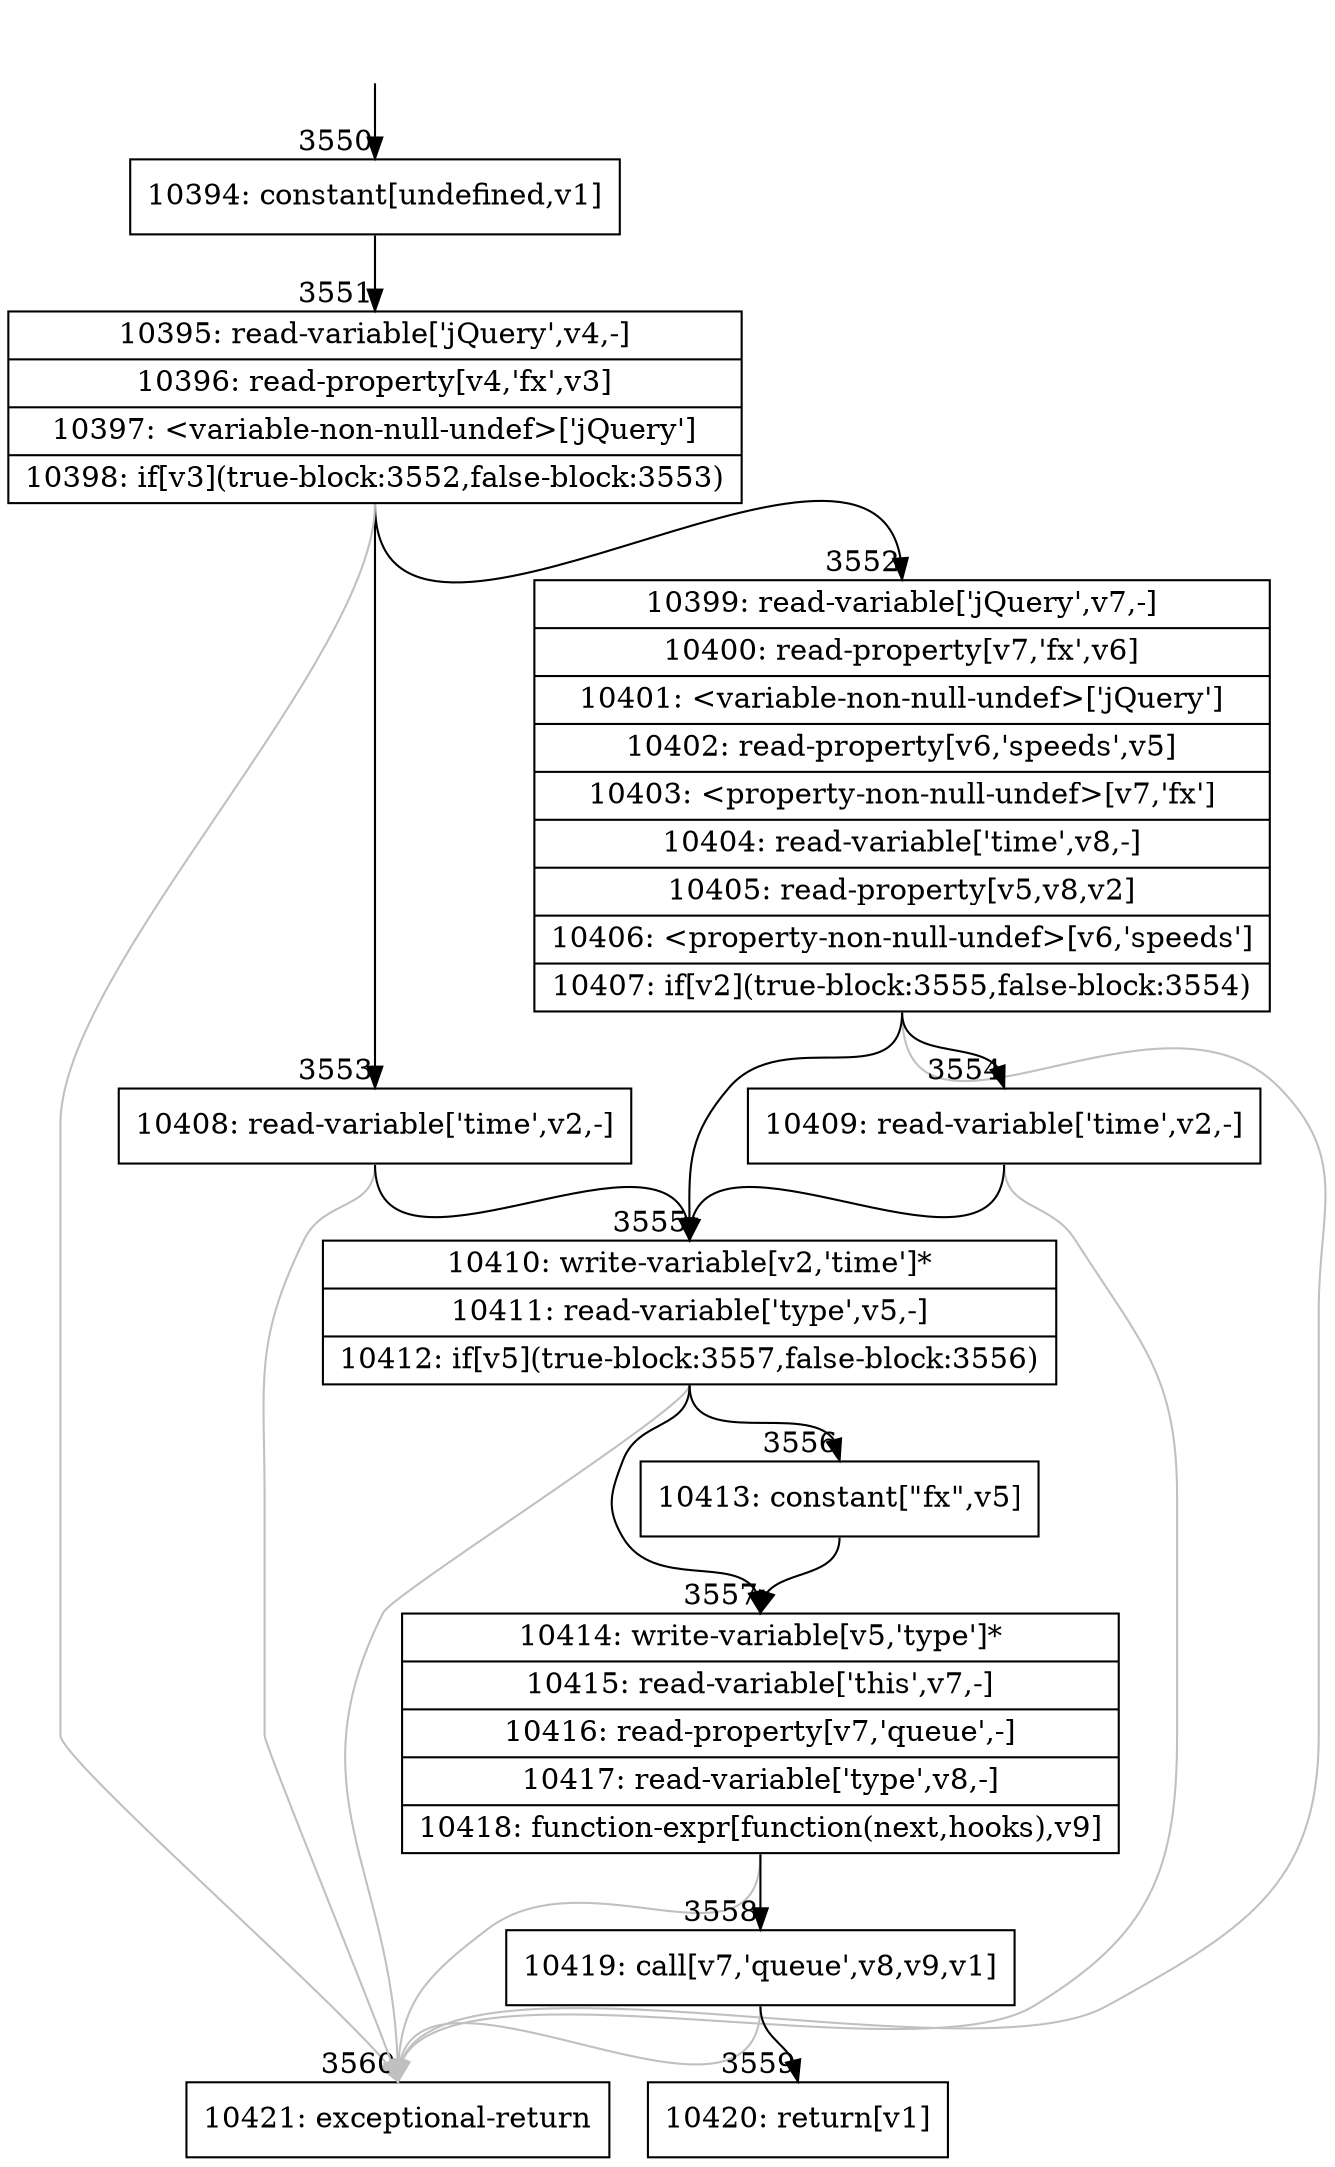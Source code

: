 digraph {
rankdir="TD"
BB_entry236[shape=none,label=""];
BB_entry236 -> BB3550 [tailport=s, headport=n, headlabel="    3550"]
BB3550 [shape=record label="{10394: constant[undefined,v1]}" ] 
BB3550 -> BB3551 [tailport=s, headport=n, headlabel="      3551"]
BB3551 [shape=record label="{10395: read-variable['jQuery',v4,-]|10396: read-property[v4,'fx',v3]|10397: \<variable-non-null-undef\>['jQuery']|10398: if[v3](true-block:3552,false-block:3553)}" ] 
BB3551 -> BB3552 [tailport=s, headport=n, headlabel="      3552"]
BB3551 -> BB3553 [tailport=s, headport=n, headlabel="      3553"]
BB3551 -> BB3560 [tailport=s, headport=n, color=gray, headlabel="      3560"]
BB3552 [shape=record label="{10399: read-variable['jQuery',v7,-]|10400: read-property[v7,'fx',v6]|10401: \<variable-non-null-undef\>['jQuery']|10402: read-property[v6,'speeds',v5]|10403: \<property-non-null-undef\>[v7,'fx']|10404: read-variable['time',v8,-]|10405: read-property[v5,v8,v2]|10406: \<property-non-null-undef\>[v6,'speeds']|10407: if[v2](true-block:3555,false-block:3554)}" ] 
BB3552 -> BB3555 [tailport=s, headport=n, headlabel="      3555"]
BB3552 -> BB3554 [tailport=s, headport=n, headlabel="      3554"]
BB3552 -> BB3560 [tailport=s, headport=n, color=gray]
BB3553 [shape=record label="{10408: read-variable['time',v2,-]}" ] 
BB3553 -> BB3555 [tailport=s, headport=n]
BB3553 -> BB3560 [tailport=s, headport=n, color=gray]
BB3554 [shape=record label="{10409: read-variable['time',v2,-]}" ] 
BB3554 -> BB3555 [tailport=s, headport=n]
BB3554 -> BB3560 [tailport=s, headport=n, color=gray]
BB3555 [shape=record label="{10410: write-variable[v2,'time']*|10411: read-variable['type',v5,-]|10412: if[v5](true-block:3557,false-block:3556)}" ] 
BB3555 -> BB3557 [tailport=s, headport=n, headlabel="      3557"]
BB3555 -> BB3556 [tailport=s, headport=n, headlabel="      3556"]
BB3555 -> BB3560 [tailport=s, headport=n, color=gray]
BB3556 [shape=record label="{10413: constant[\"fx\",v5]}" ] 
BB3556 -> BB3557 [tailport=s, headport=n]
BB3557 [shape=record label="{10414: write-variable[v5,'type']*|10415: read-variable['this',v7,-]|10416: read-property[v7,'queue',-]|10417: read-variable['type',v8,-]|10418: function-expr[function(next,hooks),v9]}" ] 
BB3557 -> BB3558 [tailport=s, headport=n, headlabel="      3558"]
BB3557 -> BB3560 [tailport=s, headport=n, color=gray]
BB3558 [shape=record label="{10419: call[v7,'queue',v8,v9,v1]}" ] 
BB3558 -> BB3559 [tailport=s, headport=n, headlabel="      3559"]
BB3558 -> BB3560 [tailport=s, headport=n, color=gray]
BB3559 [shape=record label="{10420: return[v1]}" ] 
BB3560 [shape=record label="{10421: exceptional-return}" ] 
}
